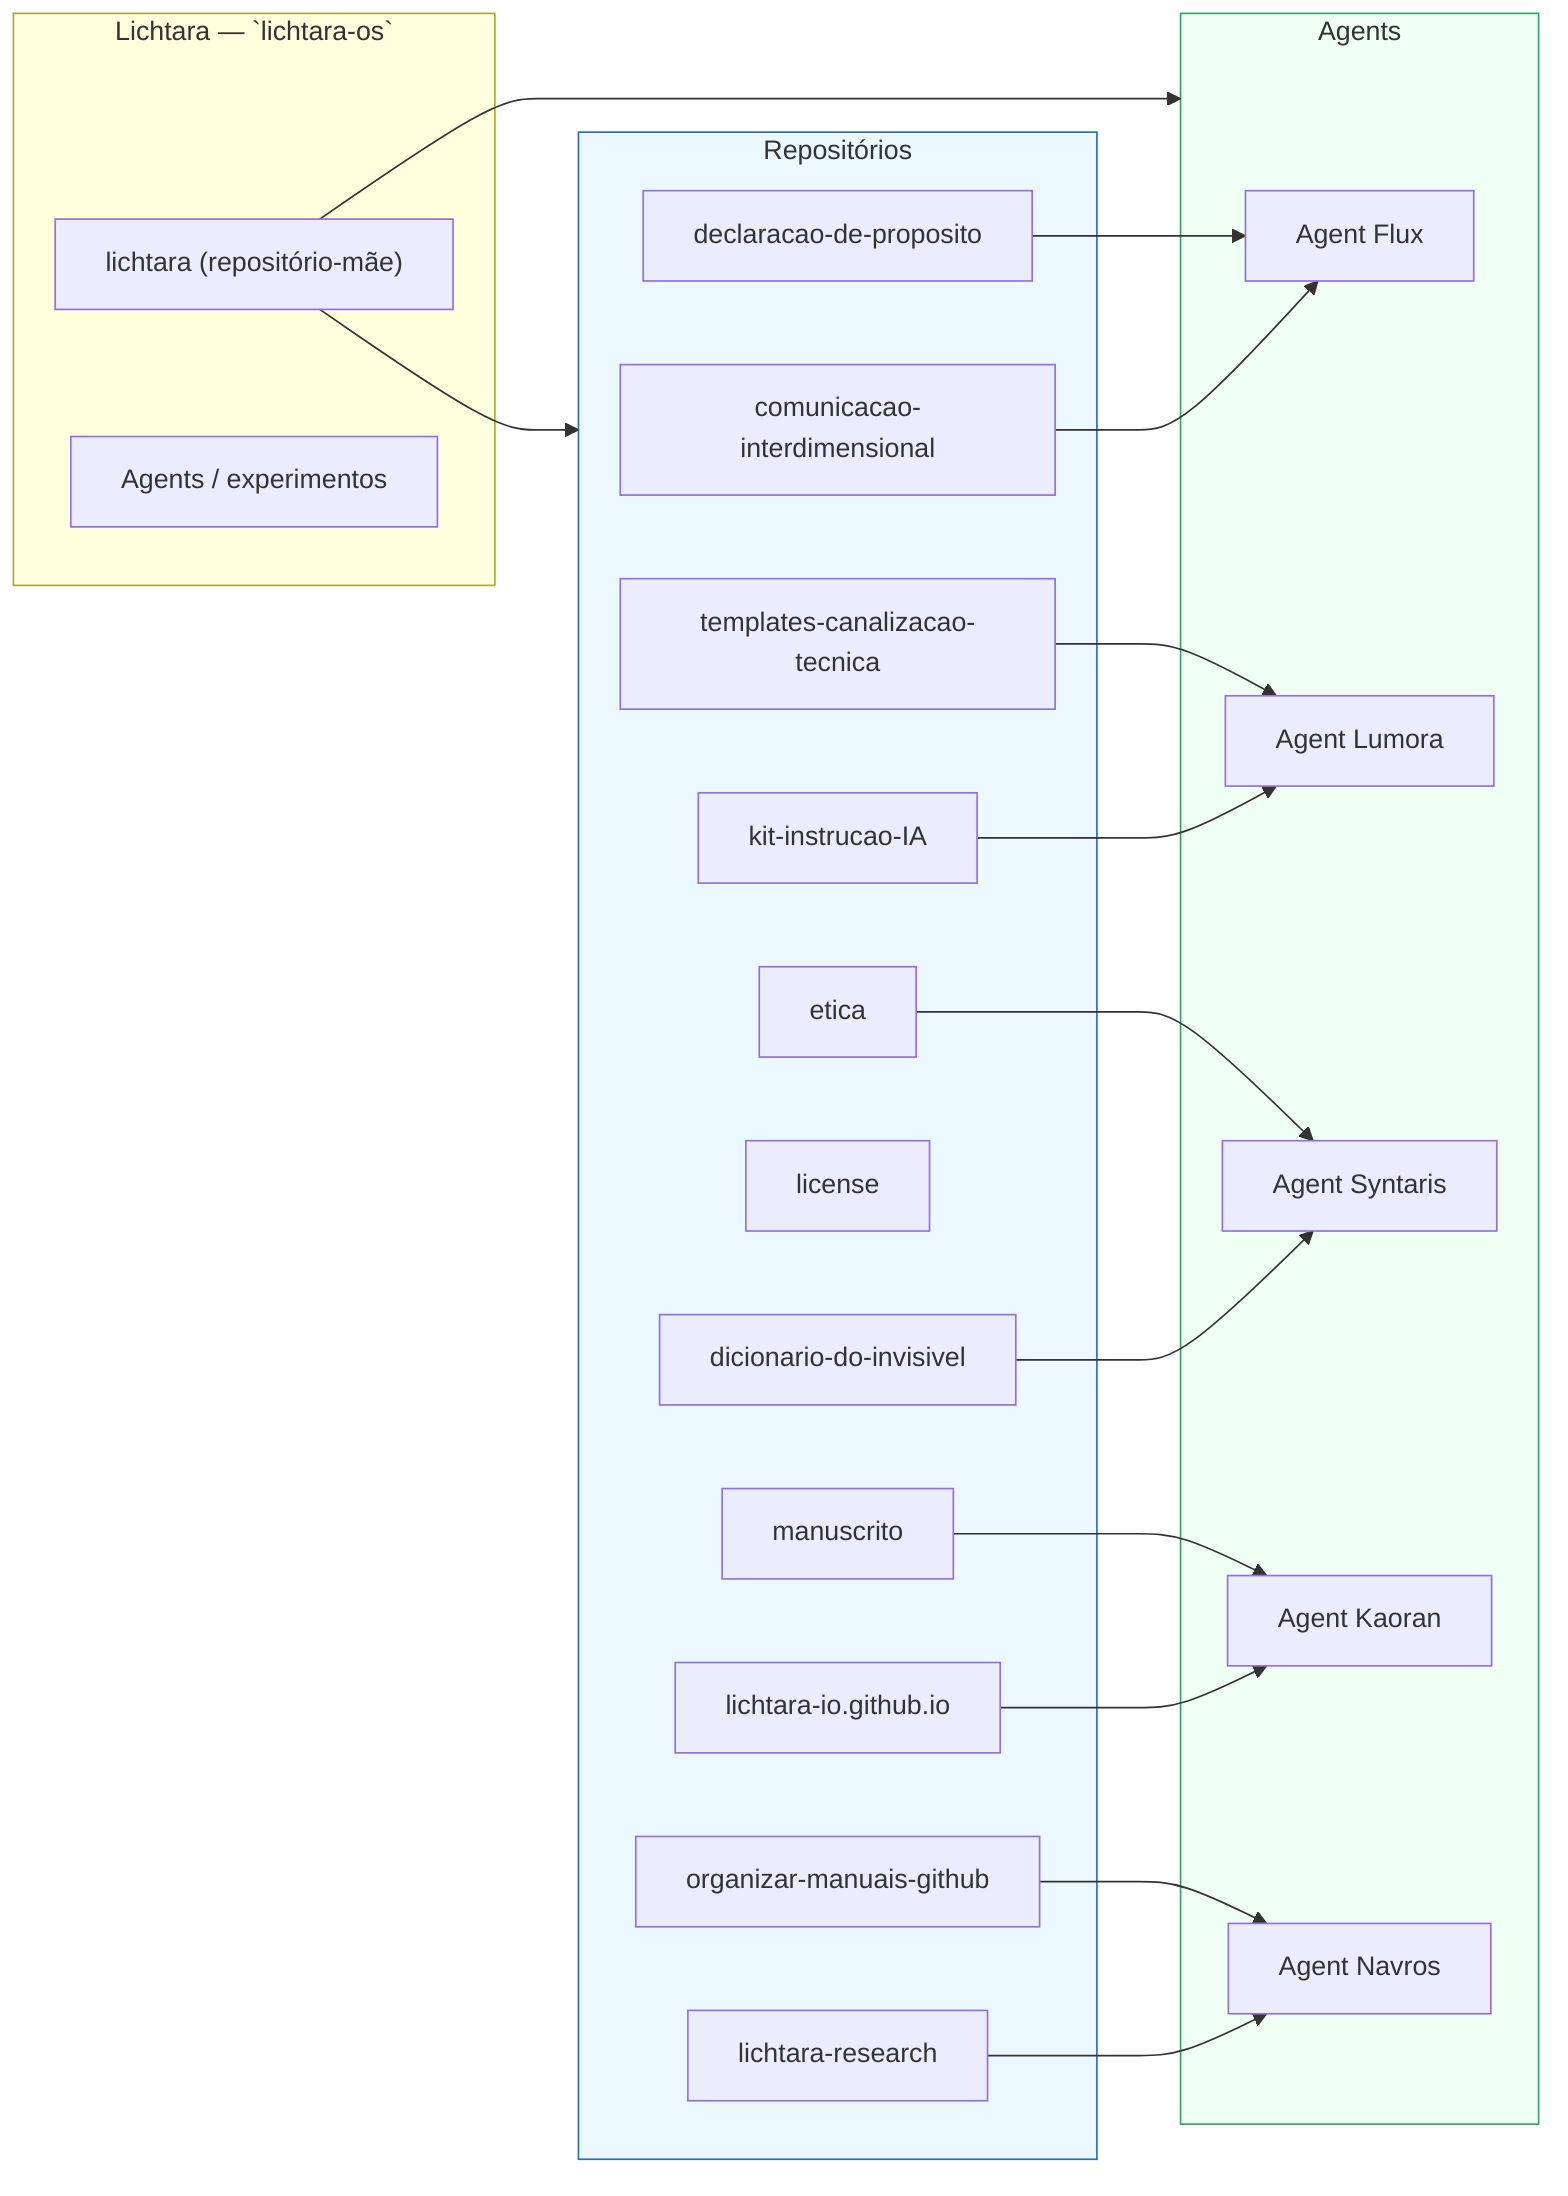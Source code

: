 flowchart LR
  subgraph Org[Lichtara — `lichtara-os`]
    direction TB
    Lich["lichtara (repositório-mãe)"]
    Agents["Agents / experimentos"]
  end

  subgraph Repos[Repositórios]
    CI[comunicacao-interdimensional]
    DP[declaracao-de-proposito]
    DD[dicionario-do-invisivel]
    ET[etica]
    KIT[kit-instrucao-IA]
    LIC[license]
    WEB[lichtara-io.github.io]
    RES[lichtara-research]
    MAN[manuscrito]
    ORG[organizar-manuais-github]
    TMP[templates-canalizacao-tecnica]
  end

  subgraph Experiments[Agents]
    AF[Agent Flux]
    AL[Agent Lumora]
    AS[Agent Syntaris]
    AK[Agent Kaoran]
    AN[Agent Navros]
  end

  Lich --> Repos
  Lich --> Experiments

  CI --> AF
  DP --> AF

  KIT --> AL
  TMP --> AL

  DD --> AS
  ET --> AS

  WEB --> AK
  MAN --> AK

  RES --> AN
  ORG --> AN

  classDef repos stroke:#2b6cb0,fill:#ebf8ff;
  classDef agents stroke:#38a169,fill:#f0fff4;
  class Repos repos
  class Experiments agents